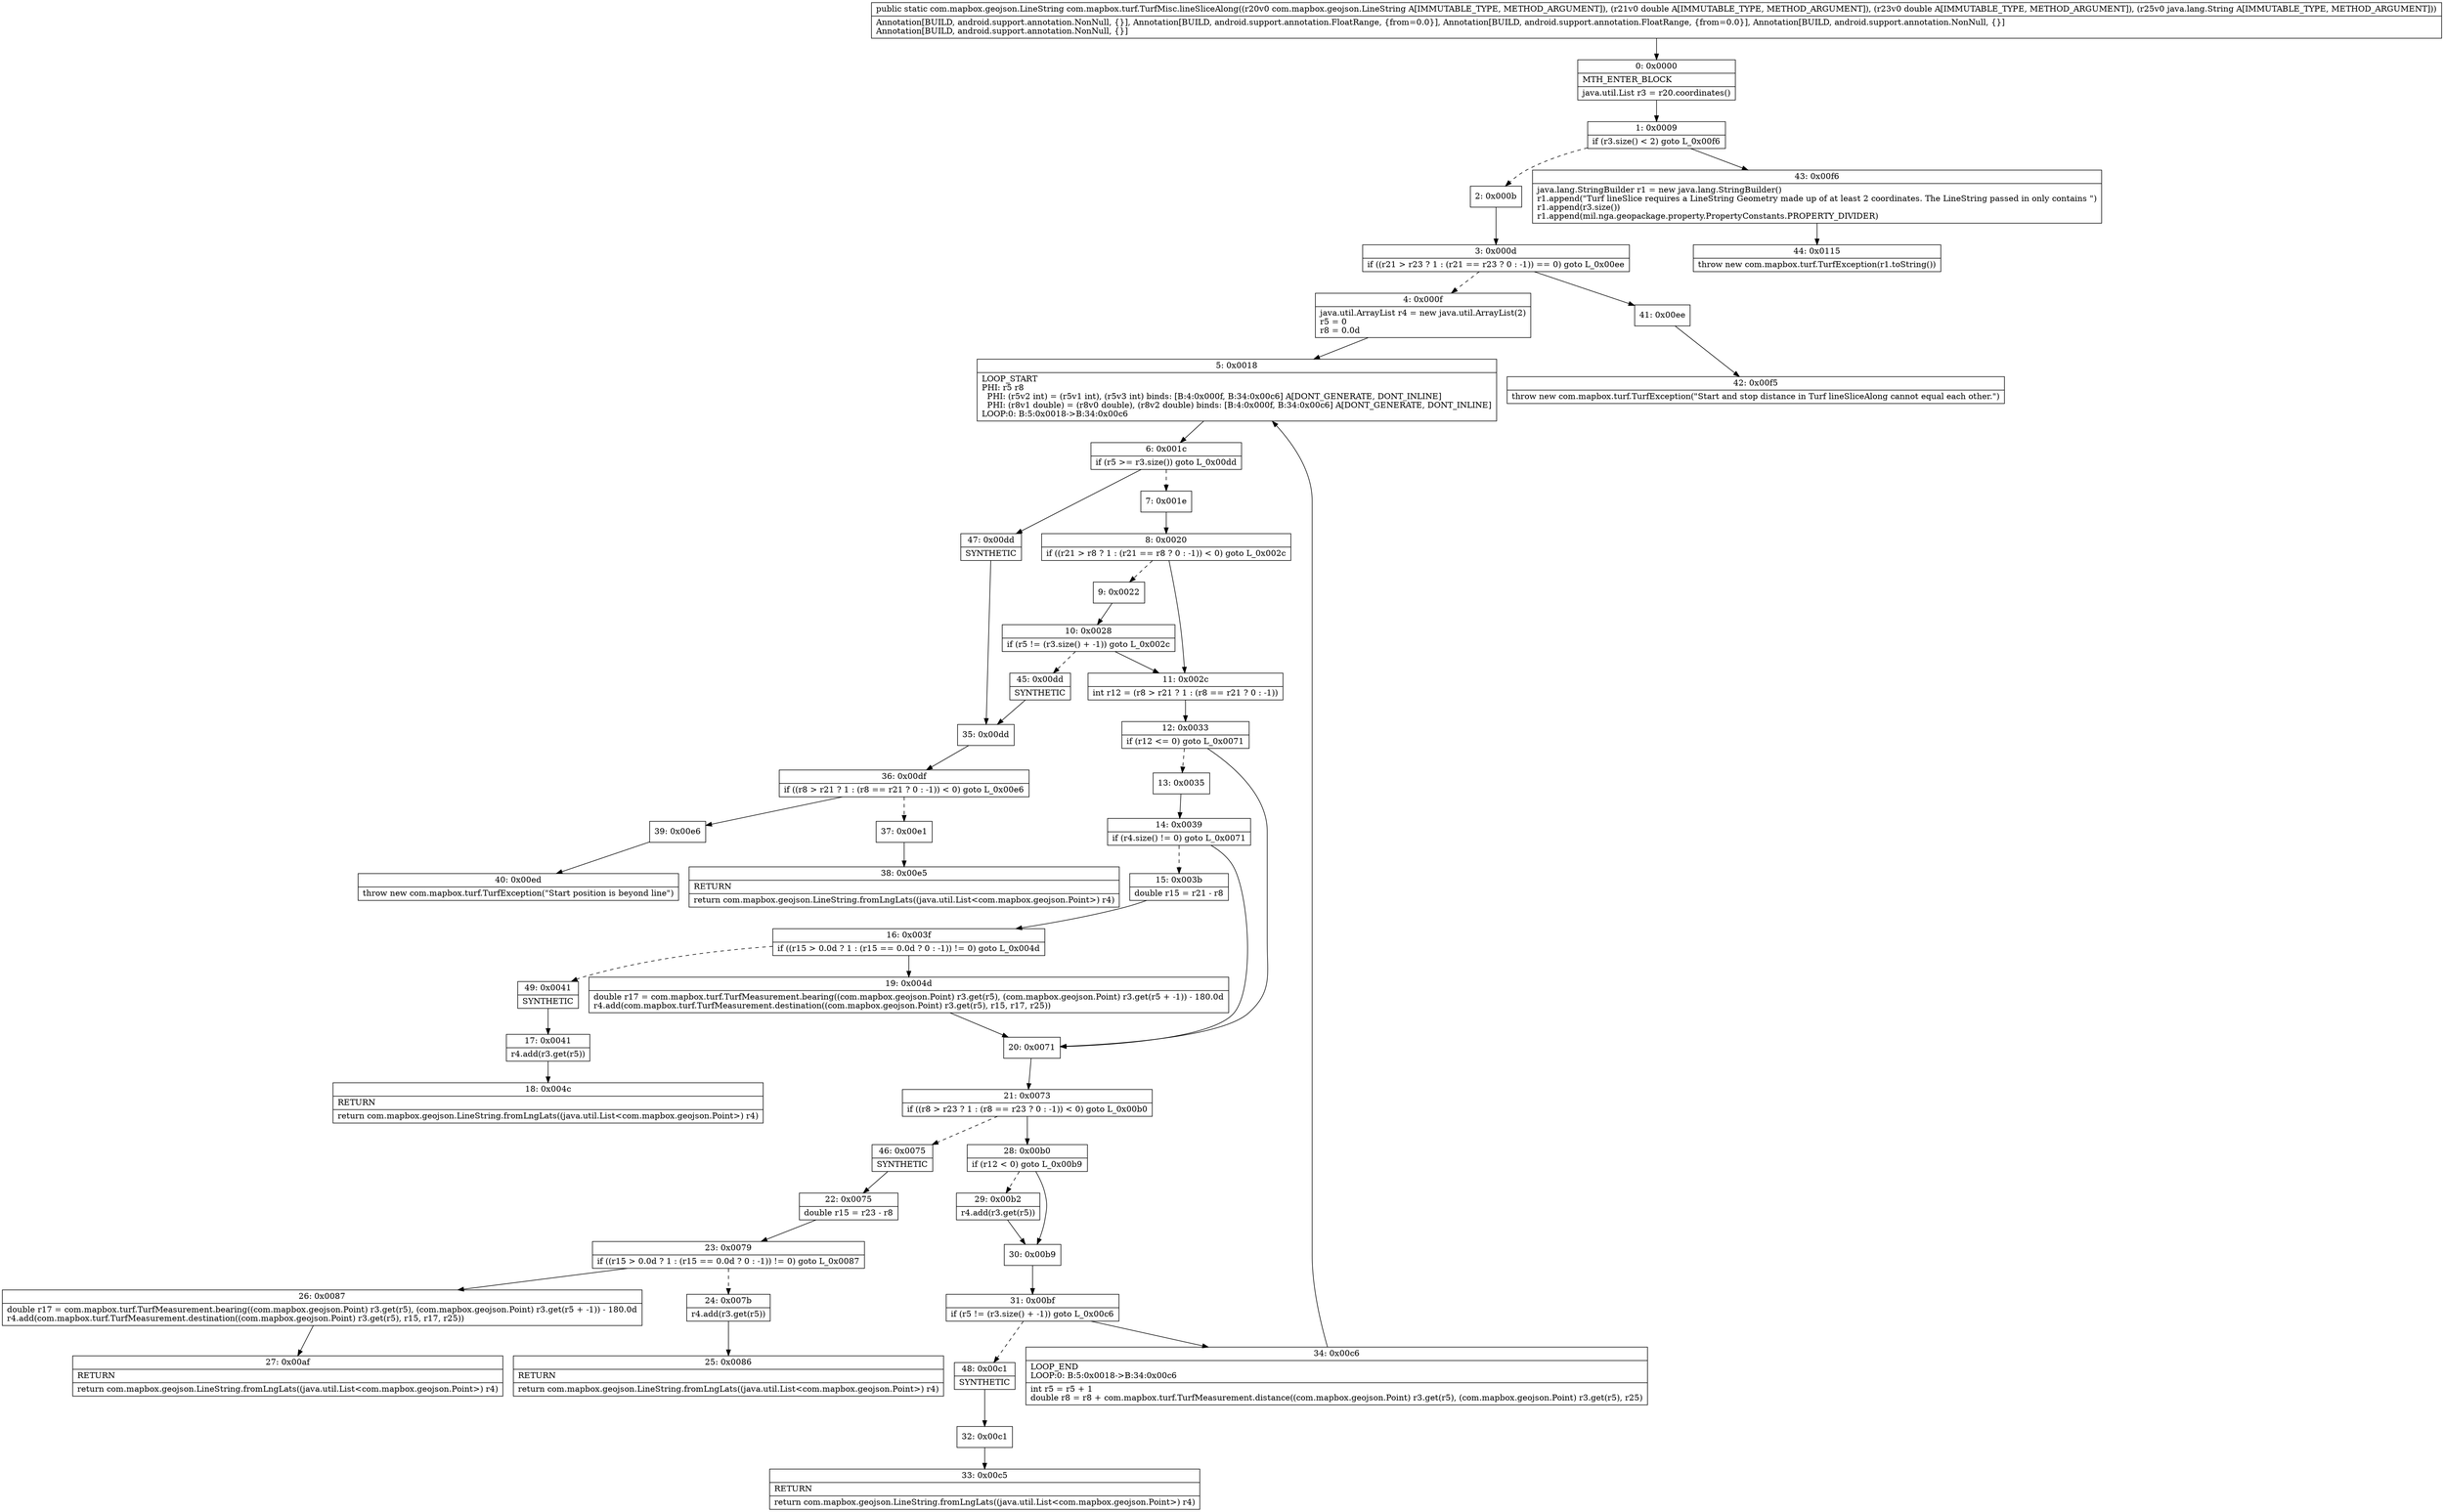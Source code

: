 digraph "CFG forcom.mapbox.turf.TurfMisc.lineSliceAlong(Lcom\/mapbox\/geojson\/LineString;DDLjava\/lang\/String;)Lcom\/mapbox\/geojson\/LineString;" {
Node_0 [shape=record,label="{0\:\ 0x0000|MTH_ENTER_BLOCK\l|java.util.List r3 = r20.coordinates()\l}"];
Node_1 [shape=record,label="{1\:\ 0x0009|if (r3.size() \< 2) goto L_0x00f6\l}"];
Node_2 [shape=record,label="{2\:\ 0x000b}"];
Node_3 [shape=record,label="{3\:\ 0x000d|if ((r21 \> r23 ? 1 : (r21 == r23 ? 0 : \-1)) == 0) goto L_0x00ee\l}"];
Node_4 [shape=record,label="{4\:\ 0x000f|java.util.ArrayList r4 = new java.util.ArrayList(2)\lr5 = 0\lr8 = 0.0d\l}"];
Node_5 [shape=record,label="{5\:\ 0x0018|LOOP_START\lPHI: r5 r8 \l  PHI: (r5v2 int) = (r5v1 int), (r5v3 int) binds: [B:4:0x000f, B:34:0x00c6] A[DONT_GENERATE, DONT_INLINE]\l  PHI: (r8v1 double) = (r8v0 double), (r8v2 double) binds: [B:4:0x000f, B:34:0x00c6] A[DONT_GENERATE, DONT_INLINE]\lLOOP:0: B:5:0x0018\-\>B:34:0x00c6\l}"];
Node_6 [shape=record,label="{6\:\ 0x001c|if (r5 \>= r3.size()) goto L_0x00dd\l}"];
Node_7 [shape=record,label="{7\:\ 0x001e}"];
Node_8 [shape=record,label="{8\:\ 0x0020|if ((r21 \> r8 ? 1 : (r21 == r8 ? 0 : \-1)) \< 0) goto L_0x002c\l}"];
Node_9 [shape=record,label="{9\:\ 0x0022}"];
Node_10 [shape=record,label="{10\:\ 0x0028|if (r5 != (r3.size() + \-1)) goto L_0x002c\l}"];
Node_11 [shape=record,label="{11\:\ 0x002c|int r12 = (r8 \> r21 ? 1 : (r8 == r21 ? 0 : \-1))\l}"];
Node_12 [shape=record,label="{12\:\ 0x0033|if (r12 \<= 0) goto L_0x0071\l}"];
Node_13 [shape=record,label="{13\:\ 0x0035}"];
Node_14 [shape=record,label="{14\:\ 0x0039|if (r4.size() != 0) goto L_0x0071\l}"];
Node_15 [shape=record,label="{15\:\ 0x003b|double r15 = r21 \- r8\l}"];
Node_16 [shape=record,label="{16\:\ 0x003f|if ((r15 \> 0.0d ? 1 : (r15 == 0.0d ? 0 : \-1)) != 0) goto L_0x004d\l}"];
Node_17 [shape=record,label="{17\:\ 0x0041|r4.add(r3.get(r5))\l}"];
Node_18 [shape=record,label="{18\:\ 0x004c|RETURN\l|return com.mapbox.geojson.LineString.fromLngLats((java.util.List\<com.mapbox.geojson.Point\>) r4)\l}"];
Node_19 [shape=record,label="{19\:\ 0x004d|double r17 = com.mapbox.turf.TurfMeasurement.bearing((com.mapbox.geojson.Point) r3.get(r5), (com.mapbox.geojson.Point) r3.get(r5 + \-1)) \- 180.0d\lr4.add(com.mapbox.turf.TurfMeasurement.destination((com.mapbox.geojson.Point) r3.get(r5), r15, r17, r25))\l}"];
Node_20 [shape=record,label="{20\:\ 0x0071}"];
Node_21 [shape=record,label="{21\:\ 0x0073|if ((r8 \> r23 ? 1 : (r8 == r23 ? 0 : \-1)) \< 0) goto L_0x00b0\l}"];
Node_22 [shape=record,label="{22\:\ 0x0075|double r15 = r23 \- r8\l}"];
Node_23 [shape=record,label="{23\:\ 0x0079|if ((r15 \> 0.0d ? 1 : (r15 == 0.0d ? 0 : \-1)) != 0) goto L_0x0087\l}"];
Node_24 [shape=record,label="{24\:\ 0x007b|r4.add(r3.get(r5))\l}"];
Node_25 [shape=record,label="{25\:\ 0x0086|RETURN\l|return com.mapbox.geojson.LineString.fromLngLats((java.util.List\<com.mapbox.geojson.Point\>) r4)\l}"];
Node_26 [shape=record,label="{26\:\ 0x0087|double r17 = com.mapbox.turf.TurfMeasurement.bearing((com.mapbox.geojson.Point) r3.get(r5), (com.mapbox.geojson.Point) r3.get(r5 + \-1)) \- 180.0d\lr4.add(com.mapbox.turf.TurfMeasurement.destination((com.mapbox.geojson.Point) r3.get(r5), r15, r17, r25))\l}"];
Node_27 [shape=record,label="{27\:\ 0x00af|RETURN\l|return com.mapbox.geojson.LineString.fromLngLats((java.util.List\<com.mapbox.geojson.Point\>) r4)\l}"];
Node_28 [shape=record,label="{28\:\ 0x00b0|if (r12 \< 0) goto L_0x00b9\l}"];
Node_29 [shape=record,label="{29\:\ 0x00b2|r4.add(r3.get(r5))\l}"];
Node_30 [shape=record,label="{30\:\ 0x00b9}"];
Node_31 [shape=record,label="{31\:\ 0x00bf|if (r5 != (r3.size() + \-1)) goto L_0x00c6\l}"];
Node_32 [shape=record,label="{32\:\ 0x00c1}"];
Node_33 [shape=record,label="{33\:\ 0x00c5|RETURN\l|return com.mapbox.geojson.LineString.fromLngLats((java.util.List\<com.mapbox.geojson.Point\>) r4)\l}"];
Node_34 [shape=record,label="{34\:\ 0x00c6|LOOP_END\lLOOP:0: B:5:0x0018\-\>B:34:0x00c6\l|int r5 = r5 + 1\ldouble r8 = r8 + com.mapbox.turf.TurfMeasurement.distance((com.mapbox.geojson.Point) r3.get(r5), (com.mapbox.geojson.Point) r3.get(r5), r25)\l}"];
Node_35 [shape=record,label="{35\:\ 0x00dd}"];
Node_36 [shape=record,label="{36\:\ 0x00df|if ((r8 \> r21 ? 1 : (r8 == r21 ? 0 : \-1)) \< 0) goto L_0x00e6\l}"];
Node_37 [shape=record,label="{37\:\ 0x00e1}"];
Node_38 [shape=record,label="{38\:\ 0x00e5|RETURN\l|return com.mapbox.geojson.LineString.fromLngLats((java.util.List\<com.mapbox.geojson.Point\>) r4)\l}"];
Node_39 [shape=record,label="{39\:\ 0x00e6}"];
Node_40 [shape=record,label="{40\:\ 0x00ed|throw new com.mapbox.turf.TurfException(\"Start position is beyond line\")\l}"];
Node_41 [shape=record,label="{41\:\ 0x00ee}"];
Node_42 [shape=record,label="{42\:\ 0x00f5|throw new com.mapbox.turf.TurfException(\"Start and stop distance in Turf lineSliceAlong cannot equal each other.\")\l}"];
Node_43 [shape=record,label="{43\:\ 0x00f6|java.lang.StringBuilder r1 = new java.lang.StringBuilder()\lr1.append(\"Turf lineSlice requires a LineString Geometry made up of at least 2 coordinates. The LineString passed in only contains \")\lr1.append(r3.size())\lr1.append(mil.nga.geopackage.property.PropertyConstants.PROPERTY_DIVIDER)\l}"];
Node_44 [shape=record,label="{44\:\ 0x0115|throw new com.mapbox.turf.TurfException(r1.toString())\l}"];
Node_45 [shape=record,label="{45\:\ 0x00dd|SYNTHETIC\l}"];
Node_46 [shape=record,label="{46\:\ 0x0075|SYNTHETIC\l}"];
Node_47 [shape=record,label="{47\:\ 0x00dd|SYNTHETIC\l}"];
Node_48 [shape=record,label="{48\:\ 0x00c1|SYNTHETIC\l}"];
Node_49 [shape=record,label="{49\:\ 0x0041|SYNTHETIC\l}"];
MethodNode[shape=record,label="{public static com.mapbox.geojson.LineString com.mapbox.turf.TurfMisc.lineSliceAlong((r20v0 com.mapbox.geojson.LineString A[IMMUTABLE_TYPE, METHOD_ARGUMENT]), (r21v0 double A[IMMUTABLE_TYPE, METHOD_ARGUMENT]), (r23v0 double A[IMMUTABLE_TYPE, METHOD_ARGUMENT]), (r25v0 java.lang.String A[IMMUTABLE_TYPE, METHOD_ARGUMENT]))  | Annotation[BUILD, android.support.annotation.NonNull, \{\}], Annotation[BUILD, android.support.annotation.FloatRange, \{from=0.0\}], Annotation[BUILD, android.support.annotation.FloatRange, \{from=0.0\}], Annotation[BUILD, android.support.annotation.NonNull, \{\}]\lAnnotation[BUILD, android.support.annotation.NonNull, \{\}]\l}"];
MethodNode -> Node_0;
Node_0 -> Node_1;
Node_1 -> Node_2[style=dashed];
Node_1 -> Node_43;
Node_2 -> Node_3;
Node_3 -> Node_4[style=dashed];
Node_3 -> Node_41;
Node_4 -> Node_5;
Node_5 -> Node_6;
Node_6 -> Node_7[style=dashed];
Node_6 -> Node_47;
Node_7 -> Node_8;
Node_8 -> Node_9[style=dashed];
Node_8 -> Node_11;
Node_9 -> Node_10;
Node_10 -> Node_11;
Node_10 -> Node_45[style=dashed];
Node_11 -> Node_12;
Node_12 -> Node_13[style=dashed];
Node_12 -> Node_20;
Node_13 -> Node_14;
Node_14 -> Node_15[style=dashed];
Node_14 -> Node_20;
Node_15 -> Node_16;
Node_16 -> Node_19;
Node_16 -> Node_49[style=dashed];
Node_17 -> Node_18;
Node_19 -> Node_20;
Node_20 -> Node_21;
Node_21 -> Node_28;
Node_21 -> Node_46[style=dashed];
Node_22 -> Node_23;
Node_23 -> Node_24[style=dashed];
Node_23 -> Node_26;
Node_24 -> Node_25;
Node_26 -> Node_27;
Node_28 -> Node_29[style=dashed];
Node_28 -> Node_30;
Node_29 -> Node_30;
Node_30 -> Node_31;
Node_31 -> Node_34;
Node_31 -> Node_48[style=dashed];
Node_32 -> Node_33;
Node_34 -> Node_5;
Node_35 -> Node_36;
Node_36 -> Node_37[style=dashed];
Node_36 -> Node_39;
Node_37 -> Node_38;
Node_39 -> Node_40;
Node_41 -> Node_42;
Node_43 -> Node_44;
Node_45 -> Node_35;
Node_46 -> Node_22;
Node_47 -> Node_35;
Node_48 -> Node_32;
Node_49 -> Node_17;
}

